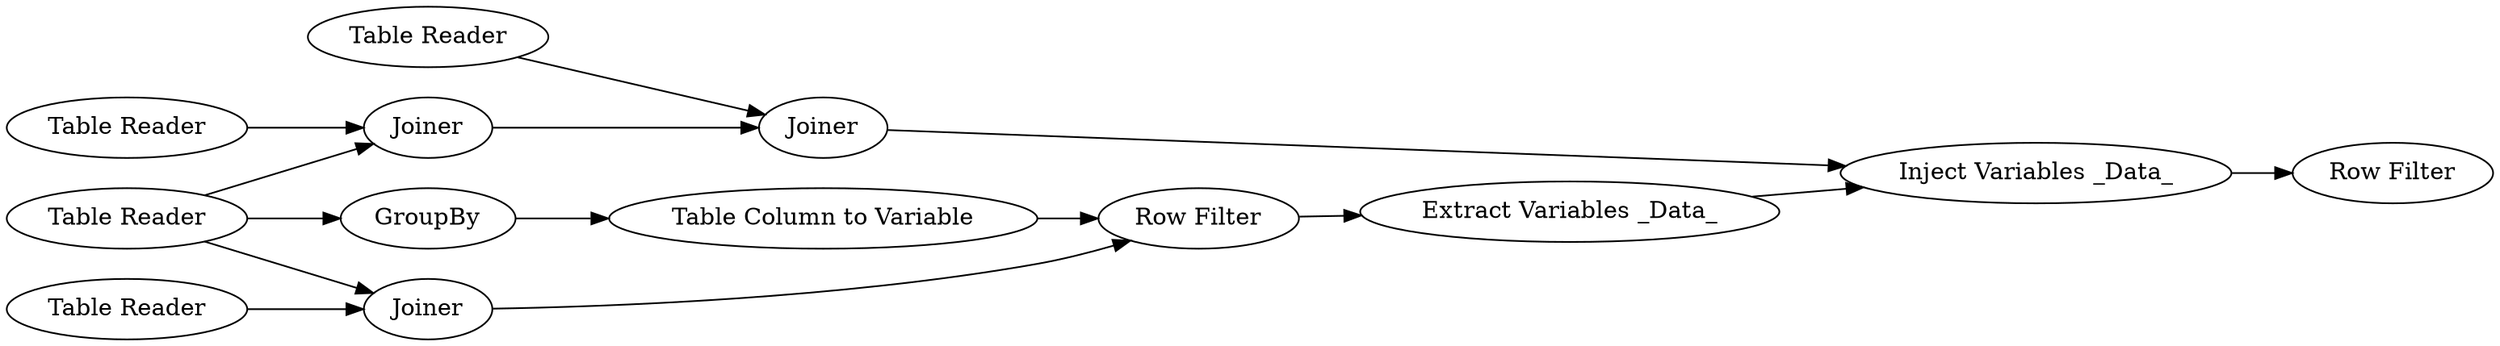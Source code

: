 digraph {
	"-1942205063879087190_6" [label=GroupBy]
	"-1942205063879087190_15" [label=Joiner]
	"-1942205063879087190_16" [label="Inject Variables _Data_"]
	"-1942205063879087190_18" [label="Table Reader"]
	"-1942205063879087190_21" [label="Table Reader"]
	"-1942205063879087190_13" [label="Extract Variables _Data_"]
	"-1942205063879087190_5" [label=Joiner]
	"-1942205063879087190_14" [label=Joiner]
	"-1942205063879087190_17" [label="Row Filter"]
	"-1942205063879087190_20" [label="Table Reader"]
	"-1942205063879087190_19" [label="Table Reader"]
	"-1942205063879087190_8" [label="Row Filter"]
	"-1942205063879087190_7" [label="Table Column to Variable"]
	"-1942205063879087190_16" -> "-1942205063879087190_17"
	"-1942205063879087190_20" -> "-1942205063879087190_14"
	"-1942205063879087190_8" -> "-1942205063879087190_13"
	"-1942205063879087190_13" -> "-1942205063879087190_16"
	"-1942205063879087190_18" -> "-1942205063879087190_14"
	"-1942205063879087190_7" -> "-1942205063879087190_8"
	"-1942205063879087190_21" -> "-1942205063879087190_15"
	"-1942205063879087190_18" -> "-1942205063879087190_5"
	"-1942205063879087190_6" -> "-1942205063879087190_7"
	"-1942205063879087190_18" -> "-1942205063879087190_6"
	"-1942205063879087190_14" -> "-1942205063879087190_15"
	"-1942205063879087190_19" -> "-1942205063879087190_5"
	"-1942205063879087190_5" -> "-1942205063879087190_8"
	"-1942205063879087190_15" -> "-1942205063879087190_16"
	rankdir=LR
}

